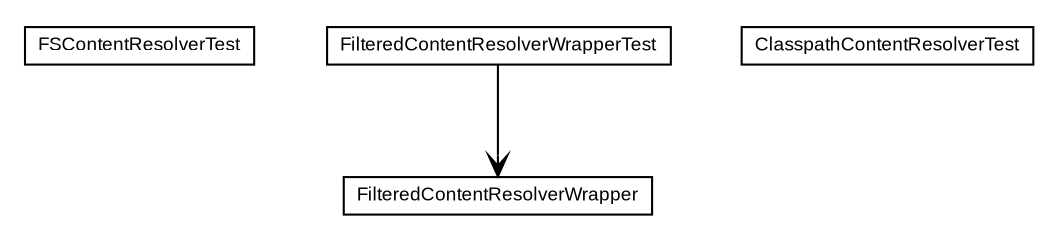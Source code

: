 #!/usr/local/bin/dot
#
# Class diagram 
# Generated by UMLGraph version R5_6-24-gf6e263 (http://www.umlgraph.org/)
#

digraph G {
	edge [fontname="arial",fontsize=10,labelfontname="arial",labelfontsize=10];
	node [fontname="arial",fontsize=10,shape=plaintext];
	nodesep=0.25;
	ranksep=0.5;
	// org.settings4j.contentresolver.FSContentResolverTest
	c118 [label=<<table title="org.settings4j.contentresolver.FSContentResolverTest" border="0" cellborder="1" cellspacing="0" cellpadding="2" port="p" href="./FSContentResolverTest.html">
		<tr><td><table border="0" cellspacing="0" cellpadding="1">
<tr><td align="center" balign="center"> FSContentResolverTest </td></tr>
		</table></td></tr>
		</table>>, URL="./FSContentResolverTest.html", fontname="arial", fontcolor="black", fontsize=9.0];
	// org.settings4j.contentresolver.FilteredContentResolverWrapperTest
	c119 [label=<<table title="org.settings4j.contentresolver.FilteredContentResolverWrapperTest" border="0" cellborder="1" cellspacing="0" cellpadding="2" port="p" href="./FilteredContentResolverWrapperTest.html">
		<tr><td><table border="0" cellspacing="0" cellpadding="1">
<tr><td align="center" balign="center"> FilteredContentResolverWrapperTest </td></tr>
		</table></td></tr>
		</table>>, URL="./FilteredContentResolverWrapperTest.html", fontname="arial", fontcolor="black", fontsize=9.0];
	// org.settings4j.contentresolver.ClasspathContentResolverTest
	c120 [label=<<table title="org.settings4j.contentresolver.ClasspathContentResolverTest" border="0" cellborder="1" cellspacing="0" cellpadding="2" port="p" href="./ClasspathContentResolverTest.html">
		<tr><td><table border="0" cellspacing="0" cellpadding="1">
<tr><td align="center" balign="center"> ClasspathContentResolverTest </td></tr>
		</table></td></tr>
		</table>>, URL="./ClasspathContentResolverTest.html", fontname="arial", fontcolor="black", fontsize=9.0];
	// org.settings4j.contentresolver.FilteredContentResolverWrapperTest NAVASSOC org.settings4j.contentresolver.FilteredContentResolverWrapper
	c119:p -> c136:p [taillabel="", label="", headlabel="", fontname="arial", fontcolor="black", fontsize=10.0, color="black", arrowhead=open];
	// org.settings4j.contentresolver.FilteredContentResolverWrapper
	c136 [label=<<table title="org.settings4j.contentresolver.FilteredContentResolverWrapper" border="0" cellborder="1" cellspacing="0" cellpadding="2" port="p">
		<tr><td><table border="0" cellspacing="0" cellpadding="1">
<tr><td align="center" balign="center"> FilteredContentResolverWrapper </td></tr>
		</table></td></tr>
		</table>>, URL="null", fontname="arial", fontcolor="black", fontsize=9.0];
}

